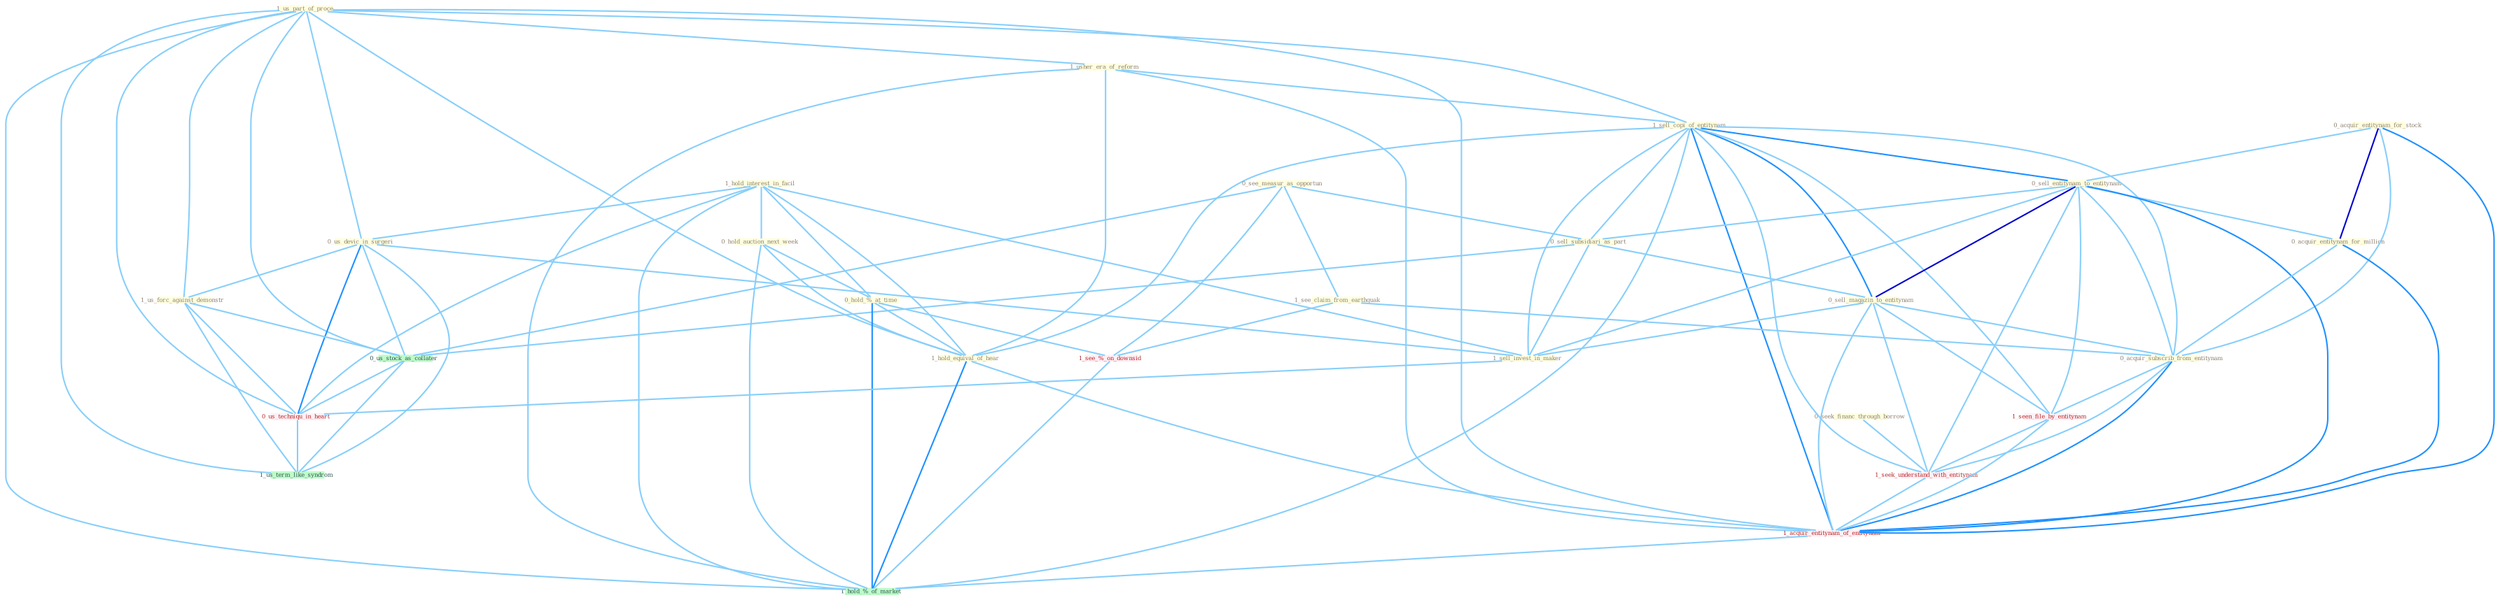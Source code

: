 Graph G{ 
    node
    [shape=polygon,style=filled,width=.5,height=.06,color="#BDFCC9",fixedsize=true,fontsize=4,
    fontcolor="#2f4f4f"];
    {node
    [color="#ffffe0", fontcolor="#8b7d6b"] "1_us_part_of_proce " "1_hold_interest_in_facil " "0_seek_financ_through_borrow " "0_us_devic_in_surgeri " "1_usher_era_of_reform " "0_acquir_entitynam_for_stock " "1_sell_copi_of_entitynam " "0_hold_auction_next_week " "1_us_forc_against_demonstr " "0_see_measur_as_opportun " "0_sell_entitynam_to_entitynam " "0_sell_subsidiari_as_part " "0_hold_%_at_time " "0_sell_magazin_to_entitynam " "1_see_claim_from_earthquak " "1_sell_invest_in_maker " "0_acquir_entitynam_for_million " "1_hold_equival_of_hear " "0_acquir_subscrib_from_entitynam "}
{node [color="#fff0f5", fontcolor="#b22222"] "1_seen_file_by_entitynam " "1_seek_understand_with_entitynam " "1_acquir_entitynam_of_entitynam " "0_us_techniqu_in_heart " "1_see_%_on_downsid "}
edge [color="#B0E2FF"];

	"1_us_part_of_proce " -- "0_us_devic_in_surgeri " [w="1", color="#87cefa" ];
	"1_us_part_of_proce " -- "1_usher_era_of_reform " [w="1", color="#87cefa" ];
	"1_us_part_of_proce " -- "1_sell_copi_of_entitynam " [w="1", color="#87cefa" ];
	"1_us_part_of_proce " -- "1_us_forc_against_demonstr " [w="1", color="#87cefa" ];
	"1_us_part_of_proce " -- "1_hold_equival_of_hear " [w="1", color="#87cefa" ];
	"1_us_part_of_proce " -- "0_us_stock_as_collater " [w="1", color="#87cefa" ];
	"1_us_part_of_proce " -- "1_acquir_entitynam_of_entitynam " [w="1", color="#87cefa" ];
	"1_us_part_of_proce " -- "0_us_techniqu_in_heart " [w="1", color="#87cefa" ];
	"1_us_part_of_proce " -- "1_us_term_like_syndrom " [w="1", color="#87cefa" ];
	"1_us_part_of_proce " -- "1_hold_%_of_market " [w="1", color="#87cefa" ];
	"1_hold_interest_in_facil " -- "0_us_devic_in_surgeri " [w="1", color="#87cefa" ];
	"1_hold_interest_in_facil " -- "0_hold_auction_next_week " [w="1", color="#87cefa" ];
	"1_hold_interest_in_facil " -- "0_hold_%_at_time " [w="1", color="#87cefa" ];
	"1_hold_interest_in_facil " -- "1_sell_invest_in_maker " [w="1", color="#87cefa" ];
	"1_hold_interest_in_facil " -- "1_hold_equival_of_hear " [w="1", color="#87cefa" ];
	"1_hold_interest_in_facil " -- "0_us_techniqu_in_heart " [w="1", color="#87cefa" ];
	"1_hold_interest_in_facil " -- "1_hold_%_of_market " [w="1", color="#87cefa" ];
	"0_seek_financ_through_borrow " -- "1_seek_understand_with_entitynam " [w="1", color="#87cefa" ];
	"0_us_devic_in_surgeri " -- "1_us_forc_against_demonstr " [w="1", color="#87cefa" ];
	"0_us_devic_in_surgeri " -- "1_sell_invest_in_maker " [w="1", color="#87cefa" ];
	"0_us_devic_in_surgeri " -- "0_us_stock_as_collater " [w="1", color="#87cefa" ];
	"0_us_devic_in_surgeri " -- "0_us_techniqu_in_heart " [w="2", color="#1e90ff" , len=0.8];
	"0_us_devic_in_surgeri " -- "1_us_term_like_syndrom " [w="1", color="#87cefa" ];
	"1_usher_era_of_reform " -- "1_sell_copi_of_entitynam " [w="1", color="#87cefa" ];
	"1_usher_era_of_reform " -- "1_hold_equival_of_hear " [w="1", color="#87cefa" ];
	"1_usher_era_of_reform " -- "1_acquir_entitynam_of_entitynam " [w="1", color="#87cefa" ];
	"1_usher_era_of_reform " -- "1_hold_%_of_market " [w="1", color="#87cefa" ];
	"0_acquir_entitynam_for_stock " -- "0_sell_entitynam_to_entitynam " [w="1", color="#87cefa" ];
	"0_acquir_entitynam_for_stock " -- "0_acquir_entitynam_for_million " [w="3", color="#0000cd" , len=0.6];
	"0_acquir_entitynam_for_stock " -- "0_acquir_subscrib_from_entitynam " [w="1", color="#87cefa" ];
	"0_acquir_entitynam_for_stock " -- "1_acquir_entitynam_of_entitynam " [w="2", color="#1e90ff" , len=0.8];
	"1_sell_copi_of_entitynam " -- "0_sell_entitynam_to_entitynam " [w="2", color="#1e90ff" , len=0.8];
	"1_sell_copi_of_entitynam " -- "0_sell_subsidiari_as_part " [w="1", color="#87cefa" ];
	"1_sell_copi_of_entitynam " -- "0_sell_magazin_to_entitynam " [w="2", color="#1e90ff" , len=0.8];
	"1_sell_copi_of_entitynam " -- "1_sell_invest_in_maker " [w="1", color="#87cefa" ];
	"1_sell_copi_of_entitynam " -- "1_hold_equival_of_hear " [w="1", color="#87cefa" ];
	"1_sell_copi_of_entitynam " -- "0_acquir_subscrib_from_entitynam " [w="1", color="#87cefa" ];
	"1_sell_copi_of_entitynam " -- "1_seen_file_by_entitynam " [w="1", color="#87cefa" ];
	"1_sell_copi_of_entitynam " -- "1_seek_understand_with_entitynam " [w="1", color="#87cefa" ];
	"1_sell_copi_of_entitynam " -- "1_acquir_entitynam_of_entitynam " [w="2", color="#1e90ff" , len=0.8];
	"1_sell_copi_of_entitynam " -- "1_hold_%_of_market " [w="1", color="#87cefa" ];
	"0_hold_auction_next_week " -- "0_hold_%_at_time " [w="1", color="#87cefa" ];
	"0_hold_auction_next_week " -- "1_hold_equival_of_hear " [w="1", color="#87cefa" ];
	"0_hold_auction_next_week " -- "1_hold_%_of_market " [w="1", color="#87cefa" ];
	"1_us_forc_against_demonstr " -- "0_us_stock_as_collater " [w="1", color="#87cefa" ];
	"1_us_forc_against_demonstr " -- "0_us_techniqu_in_heart " [w="1", color="#87cefa" ];
	"1_us_forc_against_demonstr " -- "1_us_term_like_syndrom " [w="1", color="#87cefa" ];
	"0_see_measur_as_opportun " -- "0_sell_subsidiari_as_part " [w="1", color="#87cefa" ];
	"0_see_measur_as_opportun " -- "1_see_claim_from_earthquak " [w="1", color="#87cefa" ];
	"0_see_measur_as_opportun " -- "0_us_stock_as_collater " [w="1", color="#87cefa" ];
	"0_see_measur_as_opportun " -- "1_see_%_on_downsid " [w="1", color="#87cefa" ];
	"0_sell_entitynam_to_entitynam " -- "0_sell_subsidiari_as_part " [w="1", color="#87cefa" ];
	"0_sell_entitynam_to_entitynam " -- "0_sell_magazin_to_entitynam " [w="3", color="#0000cd" , len=0.6];
	"0_sell_entitynam_to_entitynam " -- "1_sell_invest_in_maker " [w="1", color="#87cefa" ];
	"0_sell_entitynam_to_entitynam " -- "0_acquir_entitynam_for_million " [w="1", color="#87cefa" ];
	"0_sell_entitynam_to_entitynam " -- "0_acquir_subscrib_from_entitynam " [w="1", color="#87cefa" ];
	"0_sell_entitynam_to_entitynam " -- "1_seen_file_by_entitynam " [w="1", color="#87cefa" ];
	"0_sell_entitynam_to_entitynam " -- "1_seek_understand_with_entitynam " [w="1", color="#87cefa" ];
	"0_sell_entitynam_to_entitynam " -- "1_acquir_entitynam_of_entitynam " [w="2", color="#1e90ff" , len=0.8];
	"0_sell_subsidiari_as_part " -- "0_sell_magazin_to_entitynam " [w="1", color="#87cefa" ];
	"0_sell_subsidiari_as_part " -- "1_sell_invest_in_maker " [w="1", color="#87cefa" ];
	"0_sell_subsidiari_as_part " -- "0_us_stock_as_collater " [w="1", color="#87cefa" ];
	"0_hold_%_at_time " -- "1_hold_equival_of_hear " [w="1", color="#87cefa" ];
	"0_hold_%_at_time " -- "1_see_%_on_downsid " [w="1", color="#87cefa" ];
	"0_hold_%_at_time " -- "1_hold_%_of_market " [w="2", color="#1e90ff" , len=0.8];
	"0_sell_magazin_to_entitynam " -- "1_sell_invest_in_maker " [w="1", color="#87cefa" ];
	"0_sell_magazin_to_entitynam " -- "0_acquir_subscrib_from_entitynam " [w="1", color="#87cefa" ];
	"0_sell_magazin_to_entitynam " -- "1_seen_file_by_entitynam " [w="1", color="#87cefa" ];
	"0_sell_magazin_to_entitynam " -- "1_seek_understand_with_entitynam " [w="1", color="#87cefa" ];
	"0_sell_magazin_to_entitynam " -- "1_acquir_entitynam_of_entitynam " [w="1", color="#87cefa" ];
	"1_see_claim_from_earthquak " -- "0_acquir_subscrib_from_entitynam " [w="1", color="#87cefa" ];
	"1_see_claim_from_earthquak " -- "1_see_%_on_downsid " [w="1", color="#87cefa" ];
	"1_sell_invest_in_maker " -- "0_us_techniqu_in_heart " [w="1", color="#87cefa" ];
	"0_acquir_entitynam_for_million " -- "0_acquir_subscrib_from_entitynam " [w="1", color="#87cefa" ];
	"0_acquir_entitynam_for_million " -- "1_acquir_entitynam_of_entitynam " [w="2", color="#1e90ff" , len=0.8];
	"1_hold_equival_of_hear " -- "1_acquir_entitynam_of_entitynam " [w="1", color="#87cefa" ];
	"1_hold_equival_of_hear " -- "1_hold_%_of_market " [w="2", color="#1e90ff" , len=0.8];
	"0_acquir_subscrib_from_entitynam " -- "1_seen_file_by_entitynam " [w="1", color="#87cefa" ];
	"0_acquir_subscrib_from_entitynam " -- "1_seek_understand_with_entitynam " [w="1", color="#87cefa" ];
	"0_acquir_subscrib_from_entitynam " -- "1_acquir_entitynam_of_entitynam " [w="2", color="#1e90ff" , len=0.8];
	"1_seen_file_by_entitynam " -- "1_seek_understand_with_entitynam " [w="1", color="#87cefa" ];
	"1_seen_file_by_entitynam " -- "1_acquir_entitynam_of_entitynam " [w="1", color="#87cefa" ];
	"0_us_stock_as_collater " -- "0_us_techniqu_in_heart " [w="1", color="#87cefa" ];
	"0_us_stock_as_collater " -- "1_us_term_like_syndrom " [w="1", color="#87cefa" ];
	"1_seek_understand_with_entitynam " -- "1_acquir_entitynam_of_entitynam " [w="1", color="#87cefa" ];
	"1_acquir_entitynam_of_entitynam " -- "1_hold_%_of_market " [w="1", color="#87cefa" ];
	"0_us_techniqu_in_heart " -- "1_us_term_like_syndrom " [w="1", color="#87cefa" ];
	"1_see_%_on_downsid " -- "1_hold_%_of_market " [w="1", color="#87cefa" ];
}